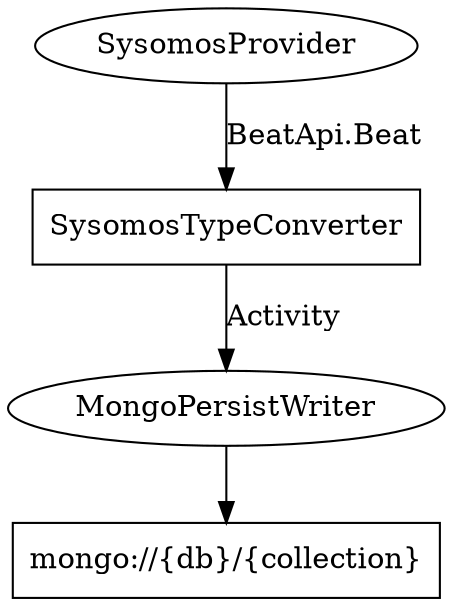 digraph g {

  //providers
  SysomosProvider [label="SysomosProvider",shape=ellipse,URL="https://github.com/apache/incubator-streams/blob/master/streams-contrib/streams-provider-sysomos/src/main/java/org/apache/streams/sysomos/provider/SysomosProvider.java"];

  //processors
  SysomosTypeConverter [label="SysomosTypeConverter",shape=box,URL="https://github.com/apache/incubator-streams/blob/master/streams-contrib/streams-provider-sysomos/src/main/java/org/apache/streams/sysomos/processor/SysomosTypeConverter.java"];

  //persisters
  MongoPersistWriter [label="MongoPersistWriter",shape=ellipse,URL="https://github.com/apache/incubator-streams/blob/master/streams-contrib/streams-persist-mongo/src/main/java/org/apache/streams/mongo/MongoPersistWriter.java"];

  //data
  mongo [label="mongo://{db}/{collection}",shape=box];
 
  //stream
  SysomosProvider -> SysomosTypeConverter [label="BeatApi.Beat",URL="https://github.com/apache/incubator-streams/blob/master/streams-contrib/streams-provider-sysomos/src/main/xmlschema/com/sysomos/sysomos.xsd"];
  SysomosTypeConverter -> MongoPersistWriter [label="Activity",URL="https://github.com/apache/incubator-streams/blob/master/streams-pojo/src/main/jsonschema/org/apache/streams/pojo/json/activity.json"];
  MongoPersistWriter -> mongo
}